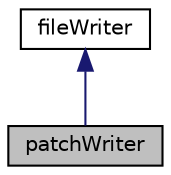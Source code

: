 digraph "patchWriter"
{
  bgcolor="transparent";
  edge [fontname="Helvetica",fontsize="10",labelfontname="Helvetica",labelfontsize="10"];
  node [fontname="Helvetica",fontsize="10",shape=record];
  Node1 [label="patchWriter",height=0.2,width=0.4,color="black", fillcolor="grey75", style="filled" fontcolor="black"];
  Node2 -> Node1 [dir="back",color="midnightblue",fontsize="10",style="solid",fontname="Helvetica"];
  Node2 [label="fileWriter",height=0.2,width=0.4,color="black",URL="$classFoam_1_1vtk_1_1fileWriter.html",tooltip="Base class for VTK output writers that handle geometry and fields (eg, vtp, vtu data). These output formats are structured as DECLARED, FIELD_DATA, PIECE followed by any CELL_DATA or POINT_DATA. "];
}
